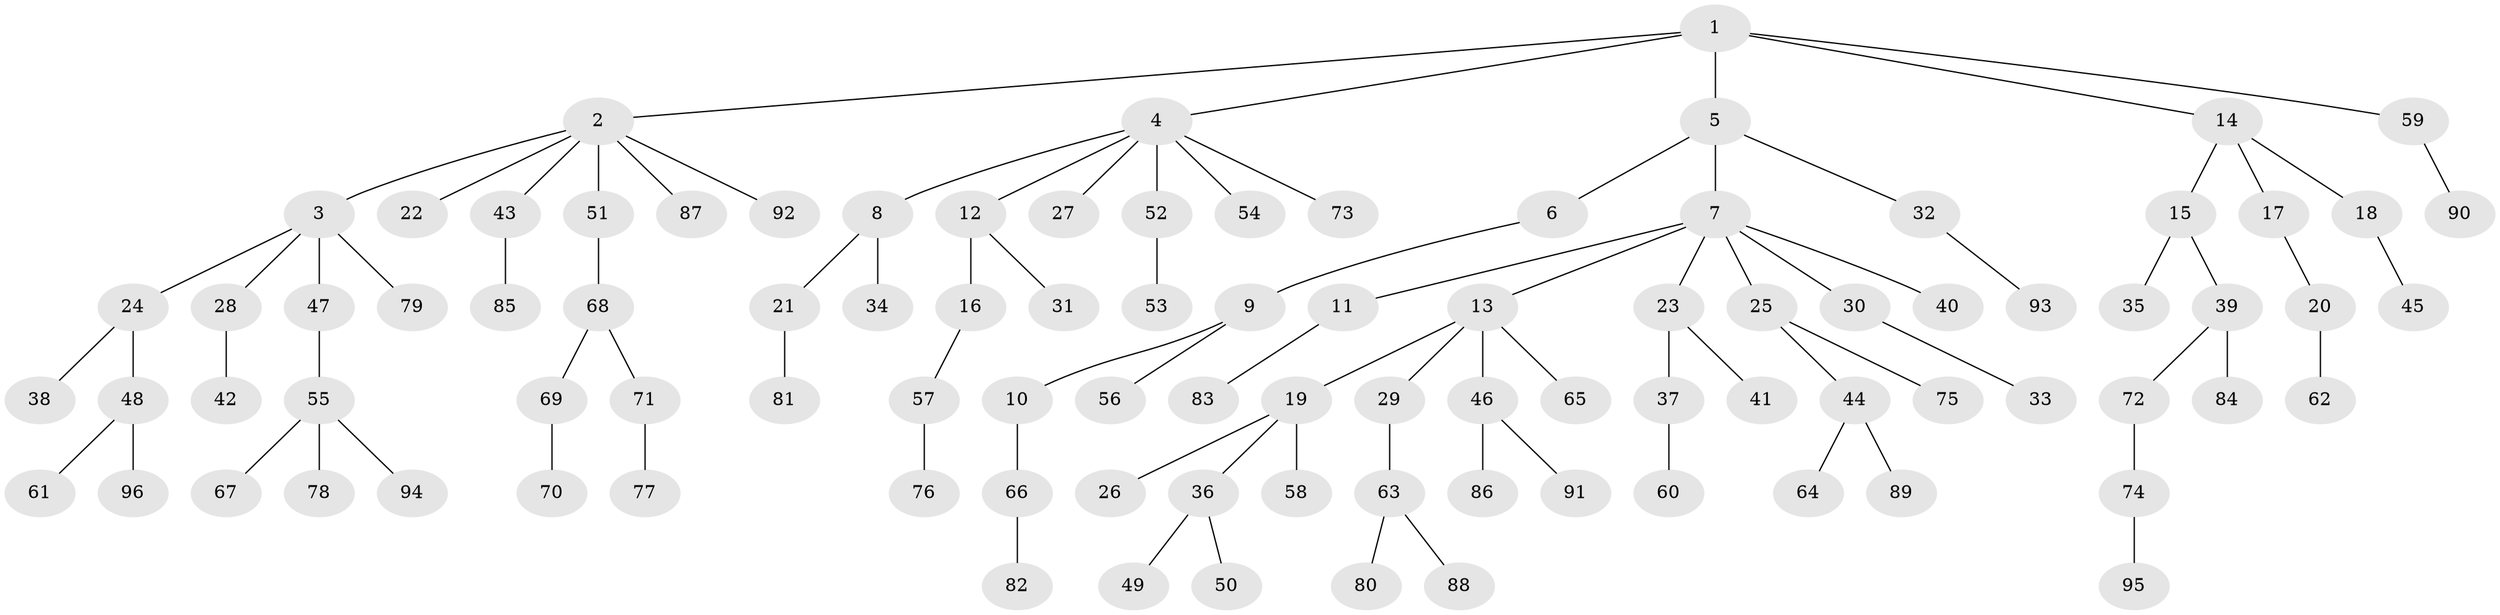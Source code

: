 // Generated by graph-tools (version 1.1) at 2025/15/03/09/25 04:15:24]
// undirected, 96 vertices, 95 edges
graph export_dot {
graph [start="1"]
  node [color=gray90,style=filled];
  1;
  2;
  3;
  4;
  5;
  6;
  7;
  8;
  9;
  10;
  11;
  12;
  13;
  14;
  15;
  16;
  17;
  18;
  19;
  20;
  21;
  22;
  23;
  24;
  25;
  26;
  27;
  28;
  29;
  30;
  31;
  32;
  33;
  34;
  35;
  36;
  37;
  38;
  39;
  40;
  41;
  42;
  43;
  44;
  45;
  46;
  47;
  48;
  49;
  50;
  51;
  52;
  53;
  54;
  55;
  56;
  57;
  58;
  59;
  60;
  61;
  62;
  63;
  64;
  65;
  66;
  67;
  68;
  69;
  70;
  71;
  72;
  73;
  74;
  75;
  76;
  77;
  78;
  79;
  80;
  81;
  82;
  83;
  84;
  85;
  86;
  87;
  88;
  89;
  90;
  91;
  92;
  93;
  94;
  95;
  96;
  1 -- 2;
  1 -- 4;
  1 -- 5;
  1 -- 14;
  1 -- 59;
  2 -- 3;
  2 -- 22;
  2 -- 43;
  2 -- 51;
  2 -- 87;
  2 -- 92;
  3 -- 24;
  3 -- 28;
  3 -- 47;
  3 -- 79;
  4 -- 8;
  4 -- 12;
  4 -- 27;
  4 -- 52;
  4 -- 54;
  4 -- 73;
  5 -- 6;
  5 -- 7;
  5 -- 32;
  6 -- 9;
  7 -- 11;
  7 -- 13;
  7 -- 23;
  7 -- 25;
  7 -- 30;
  7 -- 40;
  8 -- 21;
  8 -- 34;
  9 -- 10;
  9 -- 56;
  10 -- 66;
  11 -- 83;
  12 -- 16;
  12 -- 31;
  13 -- 19;
  13 -- 29;
  13 -- 46;
  13 -- 65;
  14 -- 15;
  14 -- 17;
  14 -- 18;
  15 -- 35;
  15 -- 39;
  16 -- 57;
  17 -- 20;
  18 -- 45;
  19 -- 26;
  19 -- 36;
  19 -- 58;
  20 -- 62;
  21 -- 81;
  23 -- 37;
  23 -- 41;
  24 -- 38;
  24 -- 48;
  25 -- 44;
  25 -- 75;
  28 -- 42;
  29 -- 63;
  30 -- 33;
  32 -- 93;
  36 -- 49;
  36 -- 50;
  37 -- 60;
  39 -- 72;
  39 -- 84;
  43 -- 85;
  44 -- 64;
  44 -- 89;
  46 -- 86;
  46 -- 91;
  47 -- 55;
  48 -- 61;
  48 -- 96;
  51 -- 68;
  52 -- 53;
  55 -- 67;
  55 -- 78;
  55 -- 94;
  57 -- 76;
  59 -- 90;
  63 -- 80;
  63 -- 88;
  66 -- 82;
  68 -- 69;
  68 -- 71;
  69 -- 70;
  71 -- 77;
  72 -- 74;
  74 -- 95;
}
